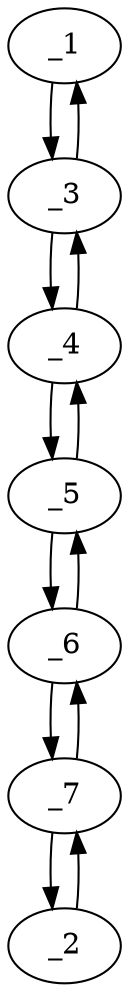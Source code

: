 digraph f1505_10 {
	_1	 [x="117.000000",
		y="98.000000"];
	_3	 [x="127.000000",
		y="110.000000"];
	_1 -> _3	 [angle="0.876058",
		orient="0.768221"];
	_2	 [x="184.000000",
		y="163.000000"];
	_7	 [x="177.000000",
		y="148.000000"];
	_2 -> _7	 [angle="-2.007423",
		orient="-0.906183"];
	_3 -> _1	 [angle="-2.265535",
		orient="-0.768221"];
	_4	 [x="139.000000",
		y="120.000000"];
	_3 -> _4	 [angle="0.694738",
		orient="0.640184"];
	_4 -> _3	 [angle="-2.446854",
		orient="-0.640184"];
	_5	 [x="154.000000",
		y="127.000000"];
	_4 -> _5	 [angle="0.436627",
		orient="0.422885"];
	_5 -> _4	 [angle="-2.704965",
		orient="-0.422885"];
	_6	 [x="169.000000",
		y="134.000000"];
	_5 -> _6	 [angle="0.436627",
		orient="0.422885"];
	_6 -> _5	 [angle="-2.704965",
		orient="-0.422885"];
	_6 -> _7	 [angle="1.051650",
		orient="0.868243"];
	_7 -> _2	 [angle="1.134169",
		orient="0.906183"];
	_7 -> _6	 [angle="-2.089942",
		orient="-0.868243"];
}
